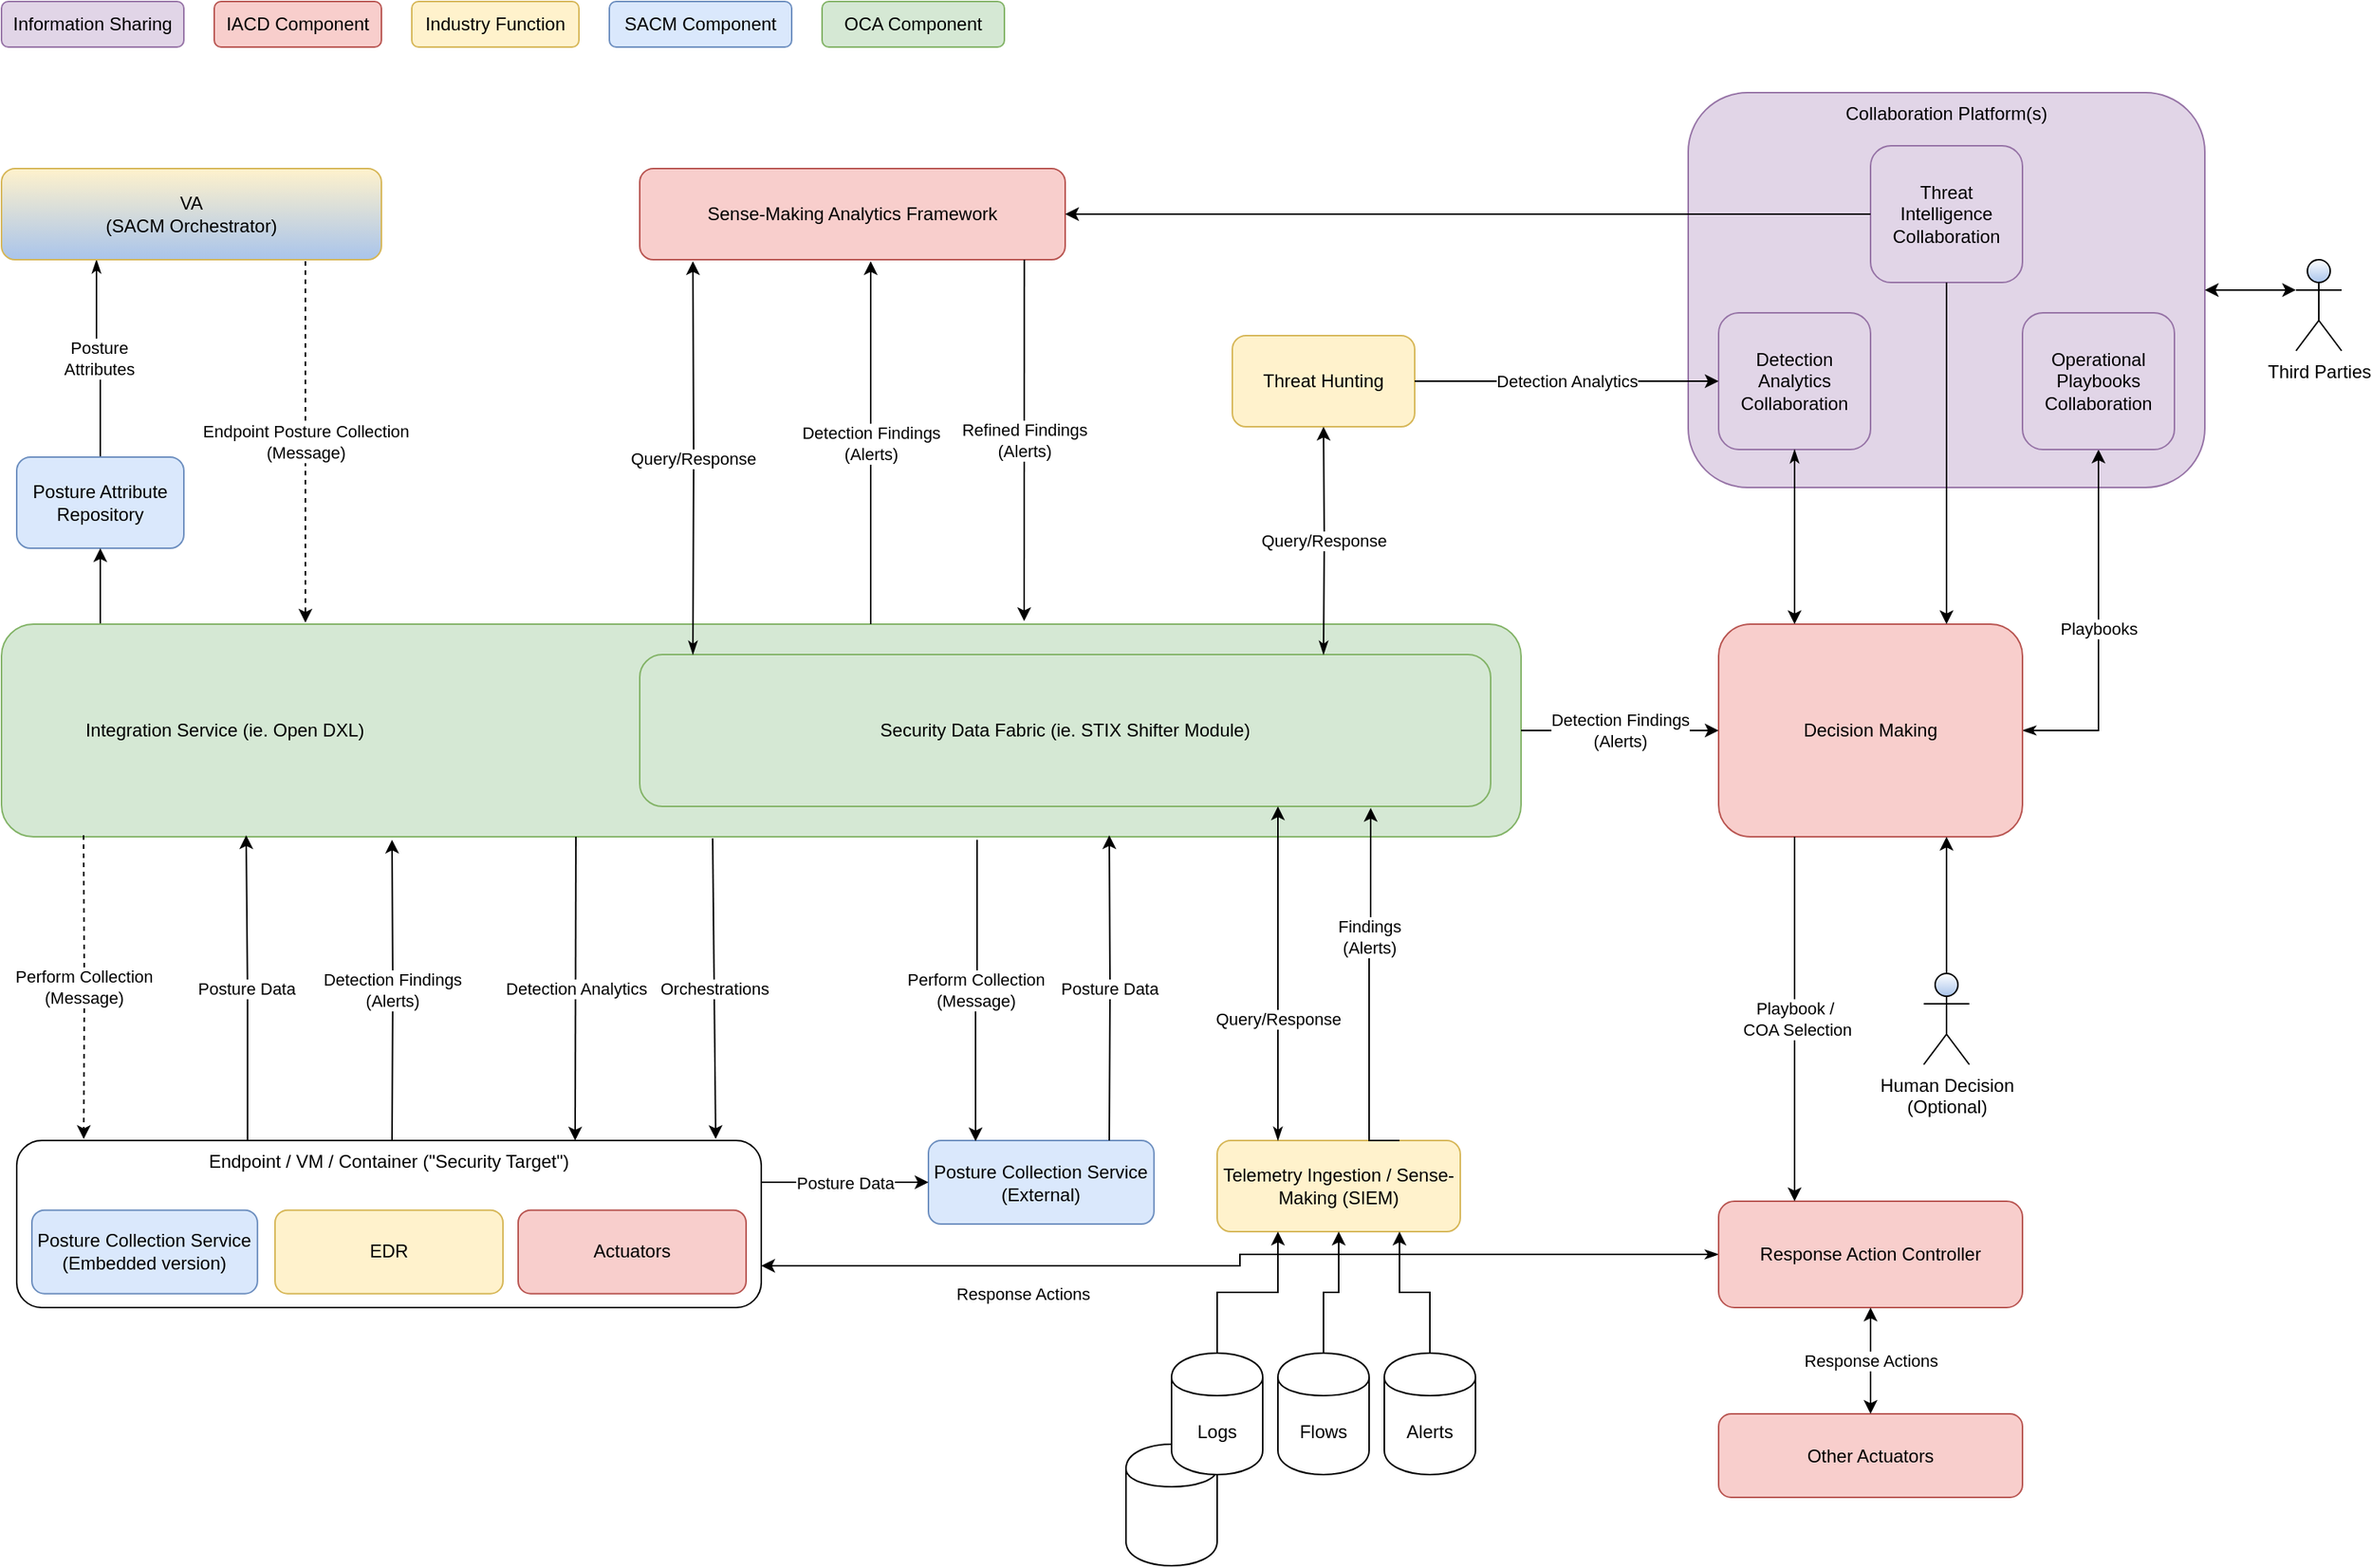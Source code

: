 <mxfile version="13.2.6" type="github">
  <diagram id="B9lOtrirbngyGTcZE4m1" name="Page-1">
    <mxGraphModel dx="1172" dy="682" grid="1" gridSize="10" guides="1" tooltips="1" connect="1" arrows="1" fold="1" page="1" pageScale="1" pageWidth="850" pageHeight="1100" math="0" shadow="0">
      <root>
        <mxCell id="0" />
        <mxCell id="1" parent="0" />
        <mxCell id="9Mfv4na3mFFrGlOWOb3b-18" value="Collaboration Platform(s)" style="rounded=1;whiteSpace=wrap;html=1;align=center;fillColor=#e1d5e7;strokeColor=#9673a6;verticalAlign=top;" vertex="1" parent="1">
          <mxGeometry x="1130" y="80" width="340" height="260" as="geometry" />
        </mxCell>
        <mxCell id="esYa-NTaWCEVvL0tWDTw-10" value="Endpoint Posture Collection&lt;br&gt;(Message)" style="edgeStyle=orthogonalEdgeStyle;rounded=0;orthogonalLoop=1;jettySize=auto;html=1;exitX=0.8;exitY=1.017;exitDx=0;exitDy=0;exitPerimeter=0;dashed=1;" parent="1" source="esYa-NTaWCEVvL0tWDTw-48" edge="1">
          <mxGeometry relative="1" as="geometry">
            <mxPoint x="200" y="170" as="sourcePoint" />
            <mxPoint x="220" y="429" as="targetPoint" />
          </mxGeometry>
        </mxCell>
        <mxCell id="esYa-NTaWCEVvL0tWDTw-71" value="Posture&lt;br&gt;Attributes" style="edgeStyle=orthogonalEdgeStyle;rounded=0;orthogonalLoop=1;jettySize=auto;html=1;entryX=0.25;entryY=1;entryDx=0;entryDy=0;startArrow=none;startFill=0;endArrow=classicThin;endFill=1;exitX=0.5;exitY=0;exitDx=0;exitDy=0;" parent="1" source="esYa-NTaWCEVvL0tWDTw-2" target="esYa-NTaWCEVvL0tWDTw-48" edge="1">
          <mxGeometry relative="1" as="geometry">
            <mxPoint x="430" y="370" as="sourcePoint" />
          </mxGeometry>
        </mxCell>
        <mxCell id="esYa-NTaWCEVvL0tWDTw-2" value="Posture Attribute Repository" style="rounded=1;whiteSpace=wrap;html=1;fillColor=#dae8fc;strokeColor=#6c8ebf;" parent="1" vertex="1">
          <mxGeometry x="30" y="320" width="110" height="60" as="geometry" />
        </mxCell>
        <mxCell id="esYa-NTaWCEVvL0tWDTw-9" value="Endpoint Data" style="edgeStyle=orthogonalEdgeStyle;rounded=0;orthogonalLoop=1;jettySize=auto;html=1;entryX=0.5;entryY=1;entryDx=0;entryDy=0;" parent="1" target="esYa-NTaWCEVvL0tWDTw-2" edge="1">
          <mxGeometry relative="1" as="geometry">
            <mxPoint x="615" y="507" as="sourcePoint" />
          </mxGeometry>
        </mxCell>
        <mxCell id="esYa-NTaWCEVvL0tWDTw-3" value="&amp;nbsp; &amp;nbsp; &amp;nbsp; &amp;nbsp; &amp;nbsp; &amp;nbsp; &amp;nbsp; &amp;nbsp; Integration Service (ie. Open DXL)" style="rounded=1;whiteSpace=wrap;html=1;align=left;fillColor=#d5e8d4;strokeColor=#82b366;" parent="1" vertex="1">
          <mxGeometry x="20" y="430" width="1000" height="140" as="geometry" />
        </mxCell>
        <mxCell id="esYa-NTaWCEVvL0tWDTw-16" value="Posture Data" style="edgeStyle=orthogonalEdgeStyle;rounded=0;orthogonalLoop=1;jettySize=auto;html=1;exitX=0.31;exitY=0;exitDx=0;exitDy=0;entryX=0.161;entryY=0.993;entryDx=0;entryDy=0;entryPerimeter=0;exitPerimeter=0;" parent="1" source="esYa-NTaWCEVvL0tWDTw-6" target="esYa-NTaWCEVvL0tWDTw-3" edge="1">
          <mxGeometry relative="1" as="geometry">
            <mxPoint x="440" y="620" as="targetPoint" />
            <Array as="points" />
          </mxGeometry>
        </mxCell>
        <mxCell id="esYa-NTaWCEVvL0tWDTw-17" value="Perform Collection&lt;br&gt;(Message)" style="edgeStyle=orthogonalEdgeStyle;rounded=0;orthogonalLoop=1;jettySize=auto;html=1;entryX=0.09;entryY=-0.009;entryDx=0;entryDy=0;entryPerimeter=0;dashed=1;" parent="1" target="esYa-NTaWCEVvL0tWDTw-6" edge="1">
          <mxGeometry relative="1" as="geometry">
            <mxPoint x="74" y="569" as="sourcePoint" />
          </mxGeometry>
        </mxCell>
        <mxCell id="esYa-NTaWCEVvL0tWDTw-32" value="Threat Intelligence Collaboration" style="rounded=1;whiteSpace=wrap;html=1;fillColor=#e1d5e7;strokeColor=#9673a6;" parent="1" vertex="1">
          <mxGeometry x="1250" y="115" width="100" height="90" as="geometry" />
        </mxCell>
        <mxCell id="esYa-NTaWCEVvL0tWDTw-33" value="Security Data Fabric (ie. STIX Shifter Module)" style="rounded=1;whiteSpace=wrap;html=1;fillColor=#d5e8d4;strokeColor=#82b366;" parent="1" vertex="1">
          <mxGeometry x="440" y="450" width="560" height="100" as="geometry" />
        </mxCell>
        <mxCell id="esYa-NTaWCEVvL0tWDTw-47" value="Threat Hunting" style="rounded=1;whiteSpace=wrap;html=1;fillColor=#fff2cc;strokeColor=#d6b656;" parent="1" vertex="1">
          <mxGeometry x="830" y="240" width="120" height="60" as="geometry" />
        </mxCell>
        <mxCell id="esYa-NTaWCEVvL0tWDTw-48" value="VA&lt;br&gt;(SACM Orchestrator)" style="rounded=1;whiteSpace=wrap;html=1;fillColor=#fff2cc;strokeColor=#d6b656;gradientColor=#A9C4EB;" parent="1" vertex="1">
          <mxGeometry x="20" y="130" width="250" height="60" as="geometry" />
        </mxCell>
        <mxCell id="vWFHUr5tTDaXBQ2kiWTk-4" value="" style="group" parent="1" vertex="1" connectable="0">
          <mxGeometry x="30" y="770" width="490" height="110" as="geometry" />
        </mxCell>
        <mxCell id="esYa-NTaWCEVvL0tWDTw-6" value="Endpoint / VM / Container (&quot;Security Target&quot;)" style="rounded=1;whiteSpace=wrap;html=1;verticalAlign=top;" parent="vWFHUr5tTDaXBQ2kiWTk-4" vertex="1">
          <mxGeometry width="490" height="110" as="geometry" />
        </mxCell>
        <mxCell id="esYa-NTaWCEVvL0tWDTw-7" value="Posture Collection Service (Embedded version)" style="rounded=1;whiteSpace=wrap;html=1;fillColor=#dae8fc;strokeColor=#6c8ebf;" parent="vWFHUr5tTDaXBQ2kiWTk-4" vertex="1">
          <mxGeometry x="10" y="45.833" width="148.42" height="55" as="geometry" />
        </mxCell>
        <mxCell id="esYa-NTaWCEVvL0tWDTw-39" value="EDR" style="rounded=1;whiteSpace=wrap;html=1;fillColor=#fff2cc;strokeColor=#d6b656;" parent="vWFHUr5tTDaXBQ2kiWTk-4" vertex="1">
          <mxGeometry x="170" y="45.833" width="150" height="55" as="geometry" />
        </mxCell>
        <mxCell id="vWFHUr5tTDaXBQ2kiWTk-3" value="Actuators" style="rounded=1;whiteSpace=wrap;html=1;fillColor=#f8cecc;strokeColor=#b85450;" parent="vWFHUr5tTDaXBQ2kiWTk-4" vertex="1">
          <mxGeometry x="330" y="45.833" width="150" height="55" as="geometry" />
        </mxCell>
        <mxCell id="vWFHUr5tTDaXBQ2kiWTk-5" value="Detection Findings&lt;br&gt;(Alerts)" style="edgeStyle=orthogonalEdgeStyle;rounded=0;orthogonalLoop=1;jettySize=auto;html=1;entryX=0.257;entryY=1.014;entryDx=0;entryDy=0;entryPerimeter=0;" parent="1" target="esYa-NTaWCEVvL0tWDTw-3" edge="1">
          <mxGeometry relative="1" as="geometry">
            <mxPoint x="277" y="770" as="sourcePoint" />
          </mxGeometry>
        </mxCell>
        <mxCell id="vWFHUr5tTDaXBQ2kiWTk-6" value="Detection Analytics" style="endArrow=classic;html=1;entryX=0.75;entryY=0;entryDx=0;entryDy=0;" parent="1" target="esYa-NTaWCEVvL0tWDTw-6" edge="1">
          <mxGeometry width="50" height="50" relative="1" as="geometry">
            <mxPoint x="398" y="570" as="sourcePoint" />
            <mxPoint x="370" y="768" as="targetPoint" />
          </mxGeometry>
        </mxCell>
        <mxCell id="vWFHUr5tTDaXBQ2kiWTk-7" value="Orchestrations" style="endArrow=classic;html=1;exitX=0.468;exitY=1.007;exitDx=0;exitDy=0;exitPerimeter=0;" parent="1" source="esYa-NTaWCEVvL0tWDTw-3" edge="1">
          <mxGeometry width="50" height="50" relative="1" as="geometry">
            <mxPoint x="470" y="610" as="sourcePoint" />
            <mxPoint x="490" y="769" as="targetPoint" />
          </mxGeometry>
        </mxCell>
        <mxCell id="vWFHUr5tTDaXBQ2kiWTk-8" value="Posture Collection Service (External)" style="rounded=1;whiteSpace=wrap;html=1;fillColor=#dae8fc;strokeColor=#6c8ebf;" parent="1" vertex="1">
          <mxGeometry x="630" y="770.003" width="148.42" height="55" as="geometry" />
        </mxCell>
        <mxCell id="vWFHUr5tTDaXBQ2kiWTk-9" value="Posture Data" style="edgeStyle=orthogonalEdgeStyle;rounded=0;orthogonalLoop=1;jettySize=auto;html=1;entryX=0;entryY=0.5;entryDx=0;entryDy=0;exitX=1;exitY=0.25;exitDx=0;exitDy=0;" parent="1" source="esYa-NTaWCEVvL0tWDTw-6" target="vWFHUr5tTDaXBQ2kiWTk-8" edge="1">
          <mxGeometry relative="1" as="geometry">
            <mxPoint x="191" y="579.02" as="targetPoint" />
            <Array as="points" />
            <mxPoint x="570" y="850" as="sourcePoint" />
          </mxGeometry>
        </mxCell>
        <mxCell id="vWFHUr5tTDaXBQ2kiWTk-10" value="Perform Collection&lt;br&gt;(Message)" style="edgeStyle=orthogonalEdgeStyle;rounded=0;orthogonalLoop=1;jettySize=auto;html=1;entryX=0.209;entryY=0.009;entryDx=0;entryDy=0;entryPerimeter=0;exitX=0.642;exitY=1.014;exitDx=0;exitDy=0;exitPerimeter=0;" parent="1" source="esYa-NTaWCEVvL0tWDTw-3" target="vWFHUr5tTDaXBQ2kiWTk-8" edge="1">
          <mxGeometry relative="1" as="geometry">
            <mxPoint x="670" y="590" as="sourcePoint" />
            <mxPoint x="84.1" y="779.01" as="targetPoint" />
          </mxGeometry>
        </mxCell>
        <mxCell id="vWFHUr5tTDaXBQ2kiWTk-11" value="Posture Data" style="edgeStyle=orthogonalEdgeStyle;rounded=0;orthogonalLoop=1;jettySize=auto;html=1;entryX=0.729;entryY=0.993;entryDx=0;entryDy=0;entryPerimeter=0;" parent="1" target="esYa-NTaWCEVvL0tWDTw-3" edge="1">
          <mxGeometry relative="1" as="geometry">
            <mxPoint x="191" y="579.02" as="targetPoint" />
            <Array as="points" />
            <mxPoint x="749" y="770" as="sourcePoint" />
          </mxGeometry>
        </mxCell>
        <mxCell id="esYa-NTaWCEVvL0tWDTw-49" value="Sense-Making Analytics Framework" style="rounded=1;whiteSpace=wrap;html=1;fillColor=#f8cecc;strokeColor=#b85450;" parent="1" vertex="1">
          <mxGeometry x="440" y="130" width="280" height="60" as="geometry" />
        </mxCell>
        <mxCell id="vWFHUr5tTDaXBQ2kiWTk-13" value="Detection Analytics Collaboration" style="rounded=1;whiteSpace=wrap;html=1;fillColor=#e1d5e7;strokeColor=#9673a6;" parent="1" vertex="1">
          <mxGeometry x="1150" y="225" width="100" height="90" as="geometry" />
        </mxCell>
        <mxCell id="esYa-NTaWCEVvL0tWDTw-58" value="Query/Response" style="edgeStyle=orthogonalEdgeStyle;rounded=0;orthogonalLoop=1;jettySize=auto;html=1;entryX=0.125;entryY=1.017;entryDx=0;entryDy=0;startArrow=classicThin;startFill=1;entryPerimeter=0;" parent="1" target="esYa-NTaWCEVvL0tWDTw-49" edge="1">
          <mxGeometry relative="1" as="geometry">
            <mxPoint x="554.25" y="203" as="targetPoint" />
            <mxPoint x="475" y="450" as="sourcePoint" />
          </mxGeometry>
        </mxCell>
        <mxCell id="vWFHUr5tTDaXBQ2kiWTk-16" value="Query/Response" style="edgeStyle=orthogonalEdgeStyle;rounded=0;orthogonalLoop=1;jettySize=auto;html=1;entryX=0.5;entryY=1;entryDx=0;entryDy=0;startArrow=classicThin;startFill=1;" parent="1" target="esYa-NTaWCEVvL0tWDTw-47" edge="1">
          <mxGeometry relative="1" as="geometry">
            <mxPoint x="647.5" y="200" as="targetPoint" />
            <mxPoint x="890" y="450" as="sourcePoint" />
          </mxGeometry>
        </mxCell>
        <mxCell id="vWFHUr5tTDaXBQ2kiWTk-17" value="Detection Findings&lt;br&gt;(Alerts)" style="edgeStyle=orthogonalEdgeStyle;rounded=0;orthogonalLoop=1;jettySize=auto;html=1;" parent="1" edge="1">
          <mxGeometry relative="1" as="geometry">
            <mxPoint x="592" y="430" as="sourcePoint" />
            <mxPoint x="592" y="191" as="targetPoint" />
          </mxGeometry>
        </mxCell>
        <mxCell id="vWFHUr5tTDaXBQ2kiWTk-18" value="Refined Findings&lt;br&gt;(Alerts)" style="endArrow=classic;html=1;exitX=0.904;exitY=1;exitDx=0;exitDy=0;exitPerimeter=0;" parent="1" source="esYa-NTaWCEVvL0tWDTw-49" edge="1">
          <mxGeometry width="50" height="50" relative="1" as="geometry">
            <mxPoint x="420" y="380" as="sourcePoint" />
            <mxPoint x="693" y="428" as="targetPoint" />
          </mxGeometry>
        </mxCell>
        <mxCell id="vWFHUr5tTDaXBQ2kiWTk-27" value="Response Actions" style="edgeStyle=orthogonalEdgeStyle;rounded=0;orthogonalLoop=1;jettySize=auto;html=1;entryX=1;entryY=0.75;entryDx=0;entryDy=0;startArrow=classicThin;startFill=1;exitX=0;exitY=0.5;exitDx=0;exitDy=0;" parent="1" source="vWFHUr5tTDaXBQ2kiWTk-28" target="esYa-NTaWCEVvL0tWDTw-6" edge="1">
          <mxGeometry x="0.463" y="18" relative="1" as="geometry">
            <mxPoint x="1210" y="710" as="sourcePoint" />
            <mxPoint x="1" as="offset" />
          </mxGeometry>
        </mxCell>
        <mxCell id="vWFHUr5tTDaXBQ2kiWTk-34" value="Playbooks" style="edgeStyle=orthogonalEdgeStyle;rounded=0;orthogonalLoop=1;jettySize=auto;html=1;exitX=1;exitY=0.5;exitDx=0;exitDy=0;entryX=0.5;entryY=1;entryDx=0;entryDy=0;startArrow=classicThin;startFill=1;" parent="1" source="vWFHUr5tTDaXBQ2kiWTk-19" target="vWFHUr5tTDaXBQ2kiWTk-33" edge="1">
          <mxGeometry relative="1" as="geometry" />
        </mxCell>
        <mxCell id="vWFHUr5tTDaXBQ2kiWTk-19" value="Decision Making" style="rounded=1;whiteSpace=wrap;html=1;fillColor=#f8cecc;strokeColor=#b85450;" parent="1" vertex="1">
          <mxGeometry x="1150" y="430" width="200" height="140" as="geometry" />
        </mxCell>
        <mxCell id="vWFHUr5tTDaXBQ2kiWTk-20" value="Detection Findings&lt;br&gt;(Alerts)" style="endArrow=classic;html=1;entryX=0;entryY=0.5;entryDx=0;entryDy=0;exitX=1;exitY=0.5;exitDx=0;exitDy=0;" parent="1" source="esYa-NTaWCEVvL0tWDTw-3" target="vWFHUr5tTDaXBQ2kiWTk-19" edge="1">
          <mxGeometry width="50" height="50" relative="1" as="geometry">
            <mxPoint x="880" y="490" as="sourcePoint" />
            <mxPoint x="930" y="440" as="targetPoint" />
          </mxGeometry>
        </mxCell>
        <mxCell id="vWFHUr5tTDaXBQ2kiWTk-21" value="Detection Analytics" style="endArrow=classic;html=1;entryX=0;entryY=0.5;entryDx=0;entryDy=0;exitX=1;exitY=0.5;exitDx=0;exitDy=0;" parent="1" source="esYa-NTaWCEVvL0tWDTw-47" target="vWFHUr5tTDaXBQ2kiWTk-13" edge="1">
          <mxGeometry width="50" height="50" relative="1" as="geometry">
            <mxPoint x="740" y="360" as="sourcePoint" />
            <mxPoint x="790" y="310" as="targetPoint" />
          </mxGeometry>
        </mxCell>
        <mxCell id="vWFHUr5tTDaXBQ2kiWTk-22" value="" style="endArrow=classic;html=1;entryX=1;entryY=0.5;entryDx=0;entryDy=0;exitX=0;exitY=0.5;exitDx=0;exitDy=0;" parent="1" source="esYa-NTaWCEVvL0tWDTw-32" target="esYa-NTaWCEVvL0tWDTw-49" edge="1">
          <mxGeometry width="50" height="50" relative="1" as="geometry">
            <mxPoint x="740" y="360" as="sourcePoint" />
            <mxPoint x="790" y="310" as="targetPoint" />
          </mxGeometry>
        </mxCell>
        <mxCell id="vWFHUr5tTDaXBQ2kiWTk-25" value="" style="endArrow=classic;html=1;entryX=0.75;entryY=0;entryDx=0;entryDy=0;exitX=0.5;exitY=1;exitDx=0;exitDy=0;" parent="1" source="esYa-NTaWCEVvL0tWDTw-32" target="vWFHUr5tTDaXBQ2kiWTk-19" edge="1">
          <mxGeometry width="50" height="50" relative="1" as="geometry">
            <mxPoint x="880" y="440" as="sourcePoint" />
            <mxPoint x="930" y="390" as="targetPoint" />
          </mxGeometry>
        </mxCell>
        <mxCell id="vWFHUr5tTDaXBQ2kiWTk-26" value="" style="endArrow=classic;html=1;entryX=0.25;entryY=0;entryDx=0;entryDy=0;exitX=0.5;exitY=1;exitDx=0;exitDy=0;startArrow=classicThin;startFill=1;" parent="1" source="vWFHUr5tTDaXBQ2kiWTk-13" target="vWFHUr5tTDaXBQ2kiWTk-19" edge="1">
          <mxGeometry width="50" height="50" relative="1" as="geometry">
            <mxPoint x="880" y="440" as="sourcePoint" />
            <mxPoint x="930" y="390" as="targetPoint" />
          </mxGeometry>
        </mxCell>
        <mxCell id="vWFHUr5tTDaXBQ2kiWTk-28" value="Response Action Controller" style="rounded=1;whiteSpace=wrap;html=1;fillColor=#f8cecc;strokeColor=#b85450;" parent="1" vertex="1">
          <mxGeometry x="1150" y="810" width="200" height="70" as="geometry" />
        </mxCell>
        <mxCell id="vWFHUr5tTDaXBQ2kiWTk-29" value="Other Actuators" style="rounded=1;whiteSpace=wrap;html=1;fillColor=#f8cecc;strokeColor=#b85450;" parent="1" vertex="1">
          <mxGeometry x="1150" y="950" width="200" height="55" as="geometry" />
        </mxCell>
        <mxCell id="vWFHUr5tTDaXBQ2kiWTk-30" value="Response Actions" style="endArrow=classic;startArrow=classic;html=1;entryX=0.5;entryY=1;entryDx=0;entryDy=0;exitX=0.5;exitY=0;exitDx=0;exitDy=0;" parent="1" source="vWFHUr5tTDaXBQ2kiWTk-29" target="vWFHUr5tTDaXBQ2kiWTk-28" edge="1">
          <mxGeometry width="50" height="50" relative="1" as="geometry">
            <mxPoint x="780" y="870" as="sourcePoint" />
            <mxPoint x="830" y="820" as="targetPoint" />
          </mxGeometry>
        </mxCell>
        <mxCell id="vWFHUr5tTDaXBQ2kiWTk-31" value="Playbook /&lt;br&gt;&amp;nbsp;COA Selection" style="endArrow=classic;html=1;entryX=0.25;entryY=0;entryDx=0;entryDy=0;exitX=0.25;exitY=1;exitDx=0;exitDy=0;" parent="1" source="vWFHUr5tTDaXBQ2kiWTk-19" target="vWFHUr5tTDaXBQ2kiWTk-28" edge="1">
          <mxGeometry width="50" height="50" relative="1" as="geometry">
            <mxPoint x="960" y="720" as="sourcePoint" />
            <mxPoint x="1010" y="670" as="targetPoint" />
          </mxGeometry>
        </mxCell>
        <mxCell id="vWFHUr5tTDaXBQ2kiWTk-33" value="Operational&lt;br&gt;Playbooks&lt;br&gt;Collaboration" style="rounded=1;whiteSpace=wrap;html=1;fillColor=#e1d5e7;strokeColor=#9673a6;" parent="1" vertex="1">
          <mxGeometry x="1350" y="225" width="100" height="90" as="geometry" />
        </mxCell>
        <mxCell id="vWFHUr5tTDaXBQ2kiWTk-35" value="Telemetry Ingestion / Sense-Making (SIEM)" style="rounded=1;whiteSpace=wrap;html=1;fillColor=#fff2cc;strokeColor=#d6b656;" parent="1" vertex="1">
          <mxGeometry x="820" y="770" width="160" height="60" as="geometry" />
        </mxCell>
        <mxCell id="vWFHUr5tTDaXBQ2kiWTk-36" value="Query/Response" style="edgeStyle=orthogonalEdgeStyle;rounded=0;orthogonalLoop=1;jettySize=auto;html=1;entryX=0.75;entryY=1;entryDx=0;entryDy=0;startArrow=classicThin;startFill=1;exitX=0.25;exitY=0;exitDx=0;exitDy=0;" parent="1" source="vWFHUr5tTDaXBQ2kiWTk-35" edge="1" target="esYa-NTaWCEVvL0tWDTw-33">
          <mxGeometry x="-0.273" relative="1" as="geometry">
            <mxPoint x="889.5" y="550" as="targetPoint" />
            <mxPoint x="889.5" y="700" as="sourcePoint" />
            <mxPoint as="offset" />
          </mxGeometry>
        </mxCell>
        <mxCell id="vWFHUr5tTDaXBQ2kiWTk-37" value="" style="shape=cylinder;whiteSpace=wrap;html=1;boundedLbl=1;backgroundOutline=1;align=left;movable=0;resizable=0;rotatable=0;deletable=0;editable=0;connectable=0;" parent="1" vertex="1">
          <mxGeometry x="760" y="970" width="60" height="80" as="geometry" />
        </mxCell>
        <mxCell id="9Mfv4na3mFFrGlOWOb3b-7" style="edgeStyle=orthogonalEdgeStyle;rounded=0;orthogonalLoop=1;jettySize=auto;html=1;exitX=0.5;exitY=0;exitDx=0;exitDy=0;entryX=0.25;entryY=1;entryDx=0;entryDy=0;startArrow=none;startFill=0;" edge="1" parent="1" source="vWFHUr5tTDaXBQ2kiWTk-38" target="vWFHUr5tTDaXBQ2kiWTk-35">
          <mxGeometry relative="1" as="geometry" />
        </mxCell>
        <mxCell id="vWFHUr5tTDaXBQ2kiWTk-38" value="Logs" style="shape=cylinder;whiteSpace=wrap;html=1;boundedLbl=1;backgroundOutline=1;align=center;" parent="1" vertex="1">
          <mxGeometry x="790" y="910" width="60" height="80" as="geometry" />
        </mxCell>
        <mxCell id="9Mfv4na3mFFrGlOWOb3b-8" style="edgeStyle=orthogonalEdgeStyle;rounded=0;orthogonalLoop=1;jettySize=auto;html=1;exitX=0.5;exitY=0;exitDx=0;exitDy=0;entryX=0.5;entryY=1;entryDx=0;entryDy=0;startArrow=none;startFill=0;" edge="1" parent="1" source="9Mfv4na3mFFrGlOWOb3b-1" target="vWFHUr5tTDaXBQ2kiWTk-35">
          <mxGeometry relative="1" as="geometry" />
        </mxCell>
        <mxCell id="9Mfv4na3mFFrGlOWOb3b-1" value="Flows" style="shape=cylinder;whiteSpace=wrap;html=1;boundedLbl=1;backgroundOutline=1;align=center;" vertex="1" parent="1">
          <mxGeometry x="860" y="910" width="60" height="80" as="geometry" />
        </mxCell>
        <mxCell id="9Mfv4na3mFFrGlOWOb3b-9" style="edgeStyle=orthogonalEdgeStyle;rounded=0;orthogonalLoop=1;jettySize=auto;html=1;exitX=0.5;exitY=0;exitDx=0;exitDy=0;entryX=0.75;entryY=1;entryDx=0;entryDy=0;startArrow=none;startFill=0;" edge="1" parent="1" source="9Mfv4na3mFFrGlOWOb3b-3" target="vWFHUr5tTDaXBQ2kiWTk-35">
          <mxGeometry relative="1" as="geometry" />
        </mxCell>
        <mxCell id="9Mfv4na3mFFrGlOWOb3b-3" value="Alerts" style="shape=cylinder;whiteSpace=wrap;html=1;boundedLbl=1;backgroundOutline=1;align=center;" vertex="1" parent="1">
          <mxGeometry x="930" y="910" width="60" height="80" as="geometry" />
        </mxCell>
        <mxCell id="9Mfv4na3mFFrGlOWOb3b-4" value="Findings&lt;br&gt;(Alerts)" style="edgeStyle=orthogonalEdgeStyle;rounded=0;orthogonalLoop=1;jettySize=auto;html=1;entryX=0.859;entryY=1.01;entryDx=0;entryDy=0;startArrow=none;startFill=0;exitX=0.75;exitY=0;exitDx=0;exitDy=0;entryPerimeter=0;" edge="1" parent="1" source="vWFHUr5tTDaXBQ2kiWTk-35" target="esYa-NTaWCEVvL0tWDTw-33">
          <mxGeometry x="0.282" relative="1" as="geometry">
            <mxPoint x="870" y="560" as="targetPoint" />
            <mxPoint x="870" y="780" as="sourcePoint" />
            <Array as="points">
              <mxPoint x="920" y="630" />
              <mxPoint x="921" y="630" />
            </Array>
            <mxPoint as="offset" />
          </mxGeometry>
        </mxCell>
        <mxCell id="9Mfv4na3mFFrGlOWOb3b-10" value="Information Sharing" style="rounded=1;whiteSpace=wrap;html=1;align=center;fillColor=#e1d5e7;strokeColor=#9673a6;" vertex="1" parent="1">
          <mxGeometry x="20" y="20" width="120" height="30" as="geometry" />
        </mxCell>
        <mxCell id="9Mfv4na3mFFrGlOWOb3b-11" value="IACD Component" style="rounded=1;whiteSpace=wrap;html=1;align=center;fillColor=#f8cecc;strokeColor=#b85450;" vertex="1" parent="1">
          <mxGeometry x="160" y="20" width="110" height="30" as="geometry" />
        </mxCell>
        <mxCell id="9Mfv4na3mFFrGlOWOb3b-12" value="Industry Function" style="rounded=1;whiteSpace=wrap;html=1;align=center;fillColor=#fff2cc;strokeColor=#d6b656;" vertex="1" parent="1">
          <mxGeometry x="290" y="20" width="110" height="30" as="geometry" />
        </mxCell>
        <mxCell id="9Mfv4na3mFFrGlOWOb3b-13" value="SACM Component" style="rounded=1;whiteSpace=wrap;html=1;align=center;fillColor=#dae8fc;strokeColor=#6c8ebf;" vertex="1" parent="1">
          <mxGeometry x="420" y="20" width="120" height="30" as="geometry" />
        </mxCell>
        <mxCell id="9Mfv4na3mFFrGlOWOb3b-14" value="OCA Component" style="rounded=1;whiteSpace=wrap;html=1;align=center;fillColor=#d5e8d4;strokeColor=#82b366;" vertex="1" parent="1">
          <mxGeometry x="560" y="20" width="120" height="30" as="geometry" />
        </mxCell>
        <mxCell id="9Mfv4na3mFFrGlOWOb3b-16" style="edgeStyle=orthogonalEdgeStyle;rounded=0;orthogonalLoop=1;jettySize=auto;html=1;exitX=0.5;exitY=0;exitDx=0;exitDy=0;exitPerimeter=0;entryX=0.75;entryY=1;entryDx=0;entryDy=0;startArrow=none;startFill=0;" edge="1" parent="1" source="9Mfv4na3mFFrGlOWOb3b-15" target="vWFHUr5tTDaXBQ2kiWTk-19">
          <mxGeometry relative="1" as="geometry" />
        </mxCell>
        <mxCell id="9Mfv4na3mFFrGlOWOb3b-15" value="Human Decision&lt;br&gt;(Optional)" style="shape=umlActor;verticalLabelPosition=bottom;labelBackgroundColor=#ffffff;verticalAlign=top;html=1;outlineConnect=0;gradientColor=#A9C4EB;align=center;" vertex="1" parent="1">
          <mxGeometry x="1285" y="660" width="30" height="60" as="geometry" />
        </mxCell>
        <mxCell id="9Mfv4na3mFFrGlOWOb3b-21" style="edgeStyle=orthogonalEdgeStyle;rounded=0;orthogonalLoop=1;jettySize=auto;html=1;exitX=0;exitY=0.333;exitDx=0;exitDy=0;exitPerimeter=0;entryX=1;entryY=0.5;entryDx=0;entryDy=0;startArrow=classic;startFill=1;" edge="1" parent="1" source="9Mfv4na3mFFrGlOWOb3b-19" target="9Mfv4na3mFFrGlOWOb3b-18">
          <mxGeometry relative="1" as="geometry" />
        </mxCell>
        <mxCell id="9Mfv4na3mFFrGlOWOb3b-19" value="Third Parties" style="shape=umlActor;verticalLabelPosition=bottom;labelBackgroundColor=#ffffff;verticalAlign=top;html=1;outlineConnect=0;gradientColor=#A9C4EB;align=center;" vertex="1" parent="1">
          <mxGeometry x="1530" y="190" width="30" height="60" as="geometry" />
        </mxCell>
      </root>
    </mxGraphModel>
  </diagram>
</mxfile>

